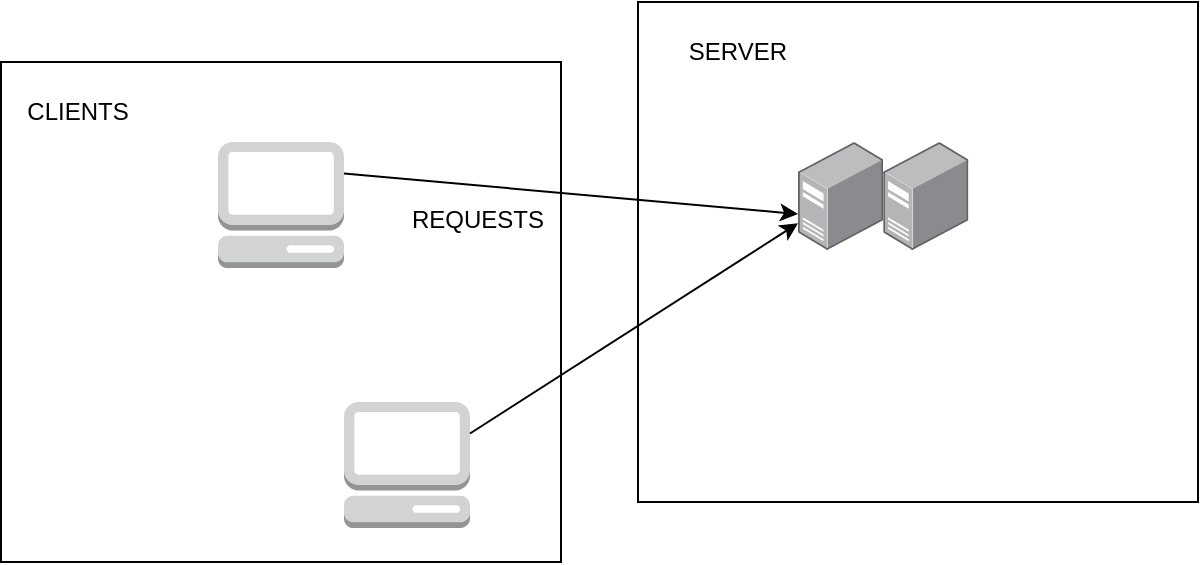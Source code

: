 <mxfile version="24.7.17">
  <diagram id="kgpKYQtTHZ0yAKxKKP6v" name="Page-1">
    <mxGraphModel dx="1069" dy="711" grid="1" gridSize="10" guides="1" tooltips="1" connect="1" arrows="1" fold="1" page="1" pageScale="1" pageWidth="850" pageHeight="1100" math="0" shadow="0">
      <root>
        <mxCell id="0" />
        <mxCell id="1" parent="0" />
        <mxCell id="X0gX4BpZVht2QRLT-81k-6" value="" style="rounded=0;whiteSpace=wrap;html=1;" vertex="1" parent="1">
          <mxGeometry x="131.5" y="140" width="280" height="250" as="geometry" />
        </mxCell>
        <mxCell id="X0gX4BpZVht2QRLT-81k-7" value="" style="outlineConnect=0;dashed=0;verticalLabelPosition=bottom;verticalAlign=top;align=center;html=1;shape=mxgraph.aws3.management_console;fillColor=#D2D3D3;gradientColor=none;" vertex="1" parent="1">
          <mxGeometry x="240" y="180" width="63" height="63" as="geometry" />
        </mxCell>
        <mxCell id="X0gX4BpZVht2QRLT-81k-8" value="" style="outlineConnect=0;dashed=0;verticalLabelPosition=bottom;verticalAlign=top;align=center;html=1;shape=mxgraph.aws3.management_console;fillColor=#D2D3D3;gradientColor=none;" vertex="1" parent="1">
          <mxGeometry x="303" y="310" width="63" height="63" as="geometry" />
        </mxCell>
        <mxCell id="X0gX4BpZVht2QRLT-81k-9" value="" style="rounded=0;whiteSpace=wrap;html=1;" vertex="1" parent="1">
          <mxGeometry x="450" y="110" width="280" height="250" as="geometry" />
        </mxCell>
        <mxCell id="X0gX4BpZVht2QRLT-81k-10" value="" style="image;points=[];aspect=fixed;html=1;align=center;shadow=0;dashed=0;image=img/lib/allied_telesis/computer_and_terminals/Server_Desktop.svg;" vertex="1" parent="1">
          <mxGeometry x="530" y="180" width="42.6" height="54" as="geometry" />
        </mxCell>
        <mxCell id="X0gX4BpZVht2QRLT-81k-11" value="" style="image;points=[];aspect=fixed;html=1;align=center;shadow=0;dashed=0;image=img/lib/allied_telesis/computer_and_terminals/Server_Desktop.svg;" vertex="1" parent="1">
          <mxGeometry x="572.6" y="180" width="42.6" height="54" as="geometry" />
        </mxCell>
        <mxCell id="X0gX4BpZVht2QRLT-81k-12" value="CLIENTS" style="text;html=1;align=center;verticalAlign=middle;whiteSpace=wrap;rounded=0;" vertex="1" parent="1">
          <mxGeometry x="140" y="150" width="60" height="30" as="geometry" />
        </mxCell>
        <mxCell id="X0gX4BpZVht2QRLT-81k-13" value="SERVER" style="text;html=1;align=center;verticalAlign=middle;whiteSpace=wrap;rounded=0;" vertex="1" parent="1">
          <mxGeometry x="470" y="120" width="60" height="30" as="geometry" />
        </mxCell>
        <mxCell id="X0gX4BpZVht2QRLT-81k-14" value="" style="endArrow=classic;html=1;rounded=0;exitX=1;exitY=0.25;exitDx=0;exitDy=0;exitPerimeter=0;" edge="1" parent="1" source="X0gX4BpZVht2QRLT-81k-8" target="X0gX4BpZVht2QRLT-81k-10">
          <mxGeometry width="50" height="50" relative="1" as="geometry">
            <mxPoint x="520" y="400" as="sourcePoint" />
            <mxPoint x="570" y="350" as="targetPoint" />
          </mxGeometry>
        </mxCell>
        <mxCell id="X0gX4BpZVht2QRLT-81k-15" value="" style="endArrow=classic;html=1;rounded=0;exitX=1;exitY=0.25;exitDx=0;exitDy=0;exitPerimeter=0;entryX=0;entryY=0.667;entryDx=0;entryDy=0;entryPerimeter=0;" edge="1" parent="1" source="X0gX4BpZVht2QRLT-81k-7" target="X0gX4BpZVht2QRLT-81k-10">
          <mxGeometry width="50" height="50" relative="1" as="geometry">
            <mxPoint x="520" y="400" as="sourcePoint" />
            <mxPoint x="570" y="350" as="targetPoint" />
          </mxGeometry>
        </mxCell>
        <mxCell id="X0gX4BpZVht2QRLT-81k-16" value="REQUESTS" style="text;html=1;align=center;verticalAlign=middle;whiteSpace=wrap;rounded=0;" vertex="1" parent="1">
          <mxGeometry x="340" y="204" width="60" height="30" as="geometry" />
        </mxCell>
      </root>
    </mxGraphModel>
  </diagram>
</mxfile>
